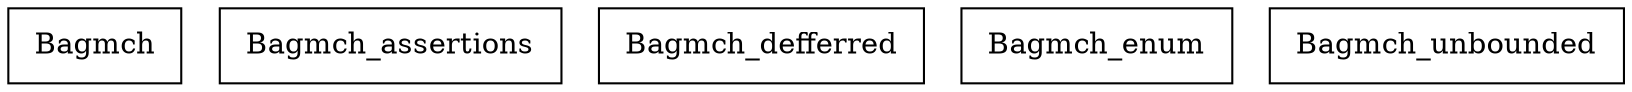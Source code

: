digraph {
Bagmch [ label=" Bagmch " shape= box ]
Bagmch_assertions [ label=" Bagmch_assertions " shape= box ]
Bagmch_defferred [ label=" Bagmch_defferred " shape= box ]
Bagmch_enum [ label=" Bagmch_enum " shape= box ]
Bagmch_unbounded [ label=" Bagmch_unbounded " shape= box ]

}
